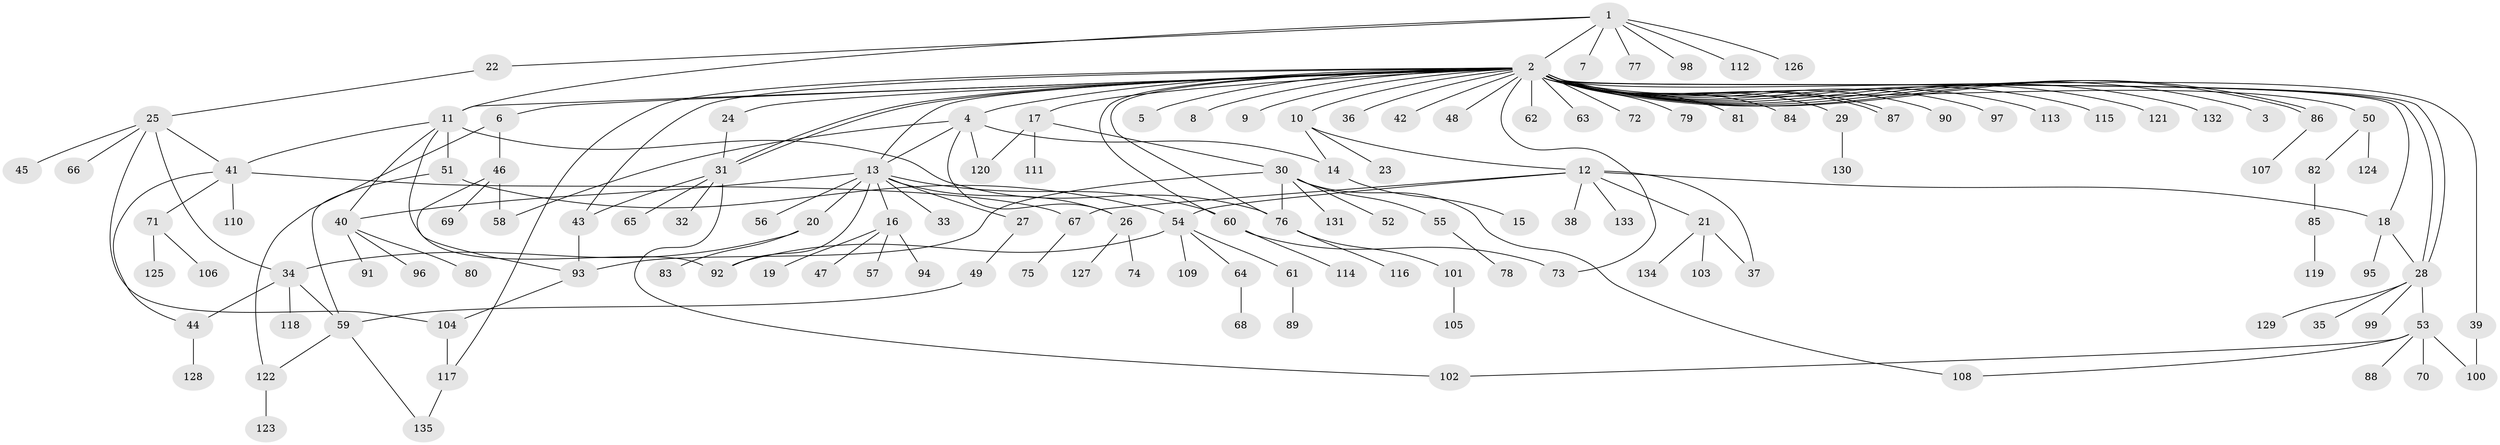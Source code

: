 // coarse degree distribution, {7: 0.019417475728155338, 42: 0.009708737864077669, 1: 0.6019417475728155, 6: 0.038834951456310676, 3: 0.07766990291262135, 5: 0.038834951456310676, 8: 0.009708737864077669, 9: 0.019417475728155338, 12: 0.009708737864077669, 4: 0.02912621359223301, 2: 0.13592233009708737, 10: 0.009708737864077669}
// Generated by graph-tools (version 1.1) at 2025/23/03/03/25 07:23:52]
// undirected, 135 vertices, 172 edges
graph export_dot {
graph [start="1"]
  node [color=gray90,style=filled];
  1;
  2;
  3;
  4;
  5;
  6;
  7;
  8;
  9;
  10;
  11;
  12;
  13;
  14;
  15;
  16;
  17;
  18;
  19;
  20;
  21;
  22;
  23;
  24;
  25;
  26;
  27;
  28;
  29;
  30;
  31;
  32;
  33;
  34;
  35;
  36;
  37;
  38;
  39;
  40;
  41;
  42;
  43;
  44;
  45;
  46;
  47;
  48;
  49;
  50;
  51;
  52;
  53;
  54;
  55;
  56;
  57;
  58;
  59;
  60;
  61;
  62;
  63;
  64;
  65;
  66;
  67;
  68;
  69;
  70;
  71;
  72;
  73;
  74;
  75;
  76;
  77;
  78;
  79;
  80;
  81;
  82;
  83;
  84;
  85;
  86;
  87;
  88;
  89;
  90;
  91;
  92;
  93;
  94;
  95;
  96;
  97;
  98;
  99;
  100;
  101;
  102;
  103;
  104;
  105;
  106;
  107;
  108;
  109;
  110;
  111;
  112;
  113;
  114;
  115;
  116;
  117;
  118;
  119;
  120;
  121;
  122;
  123;
  124;
  125;
  126;
  127;
  128;
  129;
  130;
  131;
  132;
  133;
  134;
  135;
  1 -- 2;
  1 -- 7;
  1 -- 11;
  1 -- 22;
  1 -- 77;
  1 -- 98;
  1 -- 112;
  1 -- 126;
  2 -- 3;
  2 -- 4;
  2 -- 5;
  2 -- 6;
  2 -- 8;
  2 -- 9;
  2 -- 10;
  2 -- 11;
  2 -- 13;
  2 -- 17;
  2 -- 18;
  2 -- 24;
  2 -- 28;
  2 -- 28;
  2 -- 29;
  2 -- 31;
  2 -- 31;
  2 -- 36;
  2 -- 39;
  2 -- 42;
  2 -- 43;
  2 -- 48;
  2 -- 50;
  2 -- 60;
  2 -- 62;
  2 -- 63;
  2 -- 72;
  2 -- 73;
  2 -- 76;
  2 -- 79;
  2 -- 81;
  2 -- 84;
  2 -- 86;
  2 -- 86;
  2 -- 87;
  2 -- 87;
  2 -- 90;
  2 -- 97;
  2 -- 113;
  2 -- 115;
  2 -- 117;
  2 -- 121;
  2 -- 132;
  4 -- 13;
  4 -- 14;
  4 -- 26;
  4 -- 58;
  4 -- 120;
  6 -- 46;
  6 -- 122;
  10 -- 12;
  10 -- 14;
  10 -- 23;
  11 -- 40;
  11 -- 41;
  11 -- 51;
  11 -- 76;
  11 -- 92;
  12 -- 18;
  12 -- 21;
  12 -- 37;
  12 -- 38;
  12 -- 54;
  12 -- 67;
  12 -- 133;
  13 -- 16;
  13 -- 20;
  13 -- 26;
  13 -- 27;
  13 -- 33;
  13 -- 40;
  13 -- 56;
  13 -- 60;
  13 -- 92;
  14 -- 15;
  16 -- 19;
  16 -- 47;
  16 -- 57;
  16 -- 94;
  17 -- 30;
  17 -- 111;
  17 -- 120;
  18 -- 28;
  18 -- 95;
  20 -- 34;
  20 -- 83;
  21 -- 37;
  21 -- 103;
  21 -- 134;
  22 -- 25;
  24 -- 31;
  25 -- 34;
  25 -- 41;
  25 -- 45;
  25 -- 66;
  25 -- 104;
  26 -- 74;
  26 -- 127;
  27 -- 49;
  28 -- 35;
  28 -- 53;
  28 -- 99;
  28 -- 129;
  29 -- 130;
  30 -- 52;
  30 -- 55;
  30 -- 76;
  30 -- 93;
  30 -- 108;
  30 -- 131;
  31 -- 32;
  31 -- 43;
  31 -- 65;
  31 -- 102;
  34 -- 44;
  34 -- 59;
  34 -- 118;
  39 -- 100;
  40 -- 80;
  40 -- 91;
  40 -- 96;
  41 -- 44;
  41 -- 67;
  41 -- 71;
  41 -- 110;
  43 -- 93;
  44 -- 128;
  46 -- 58;
  46 -- 69;
  46 -- 93;
  49 -- 59;
  50 -- 82;
  50 -- 124;
  51 -- 54;
  51 -- 59;
  53 -- 70;
  53 -- 88;
  53 -- 100;
  53 -- 102;
  53 -- 108;
  54 -- 61;
  54 -- 64;
  54 -- 92;
  54 -- 109;
  55 -- 78;
  59 -- 122;
  59 -- 135;
  60 -- 73;
  60 -- 114;
  61 -- 89;
  64 -- 68;
  67 -- 75;
  71 -- 106;
  71 -- 125;
  76 -- 101;
  76 -- 116;
  82 -- 85;
  85 -- 119;
  86 -- 107;
  93 -- 104;
  101 -- 105;
  104 -- 117;
  117 -- 135;
  122 -- 123;
}

